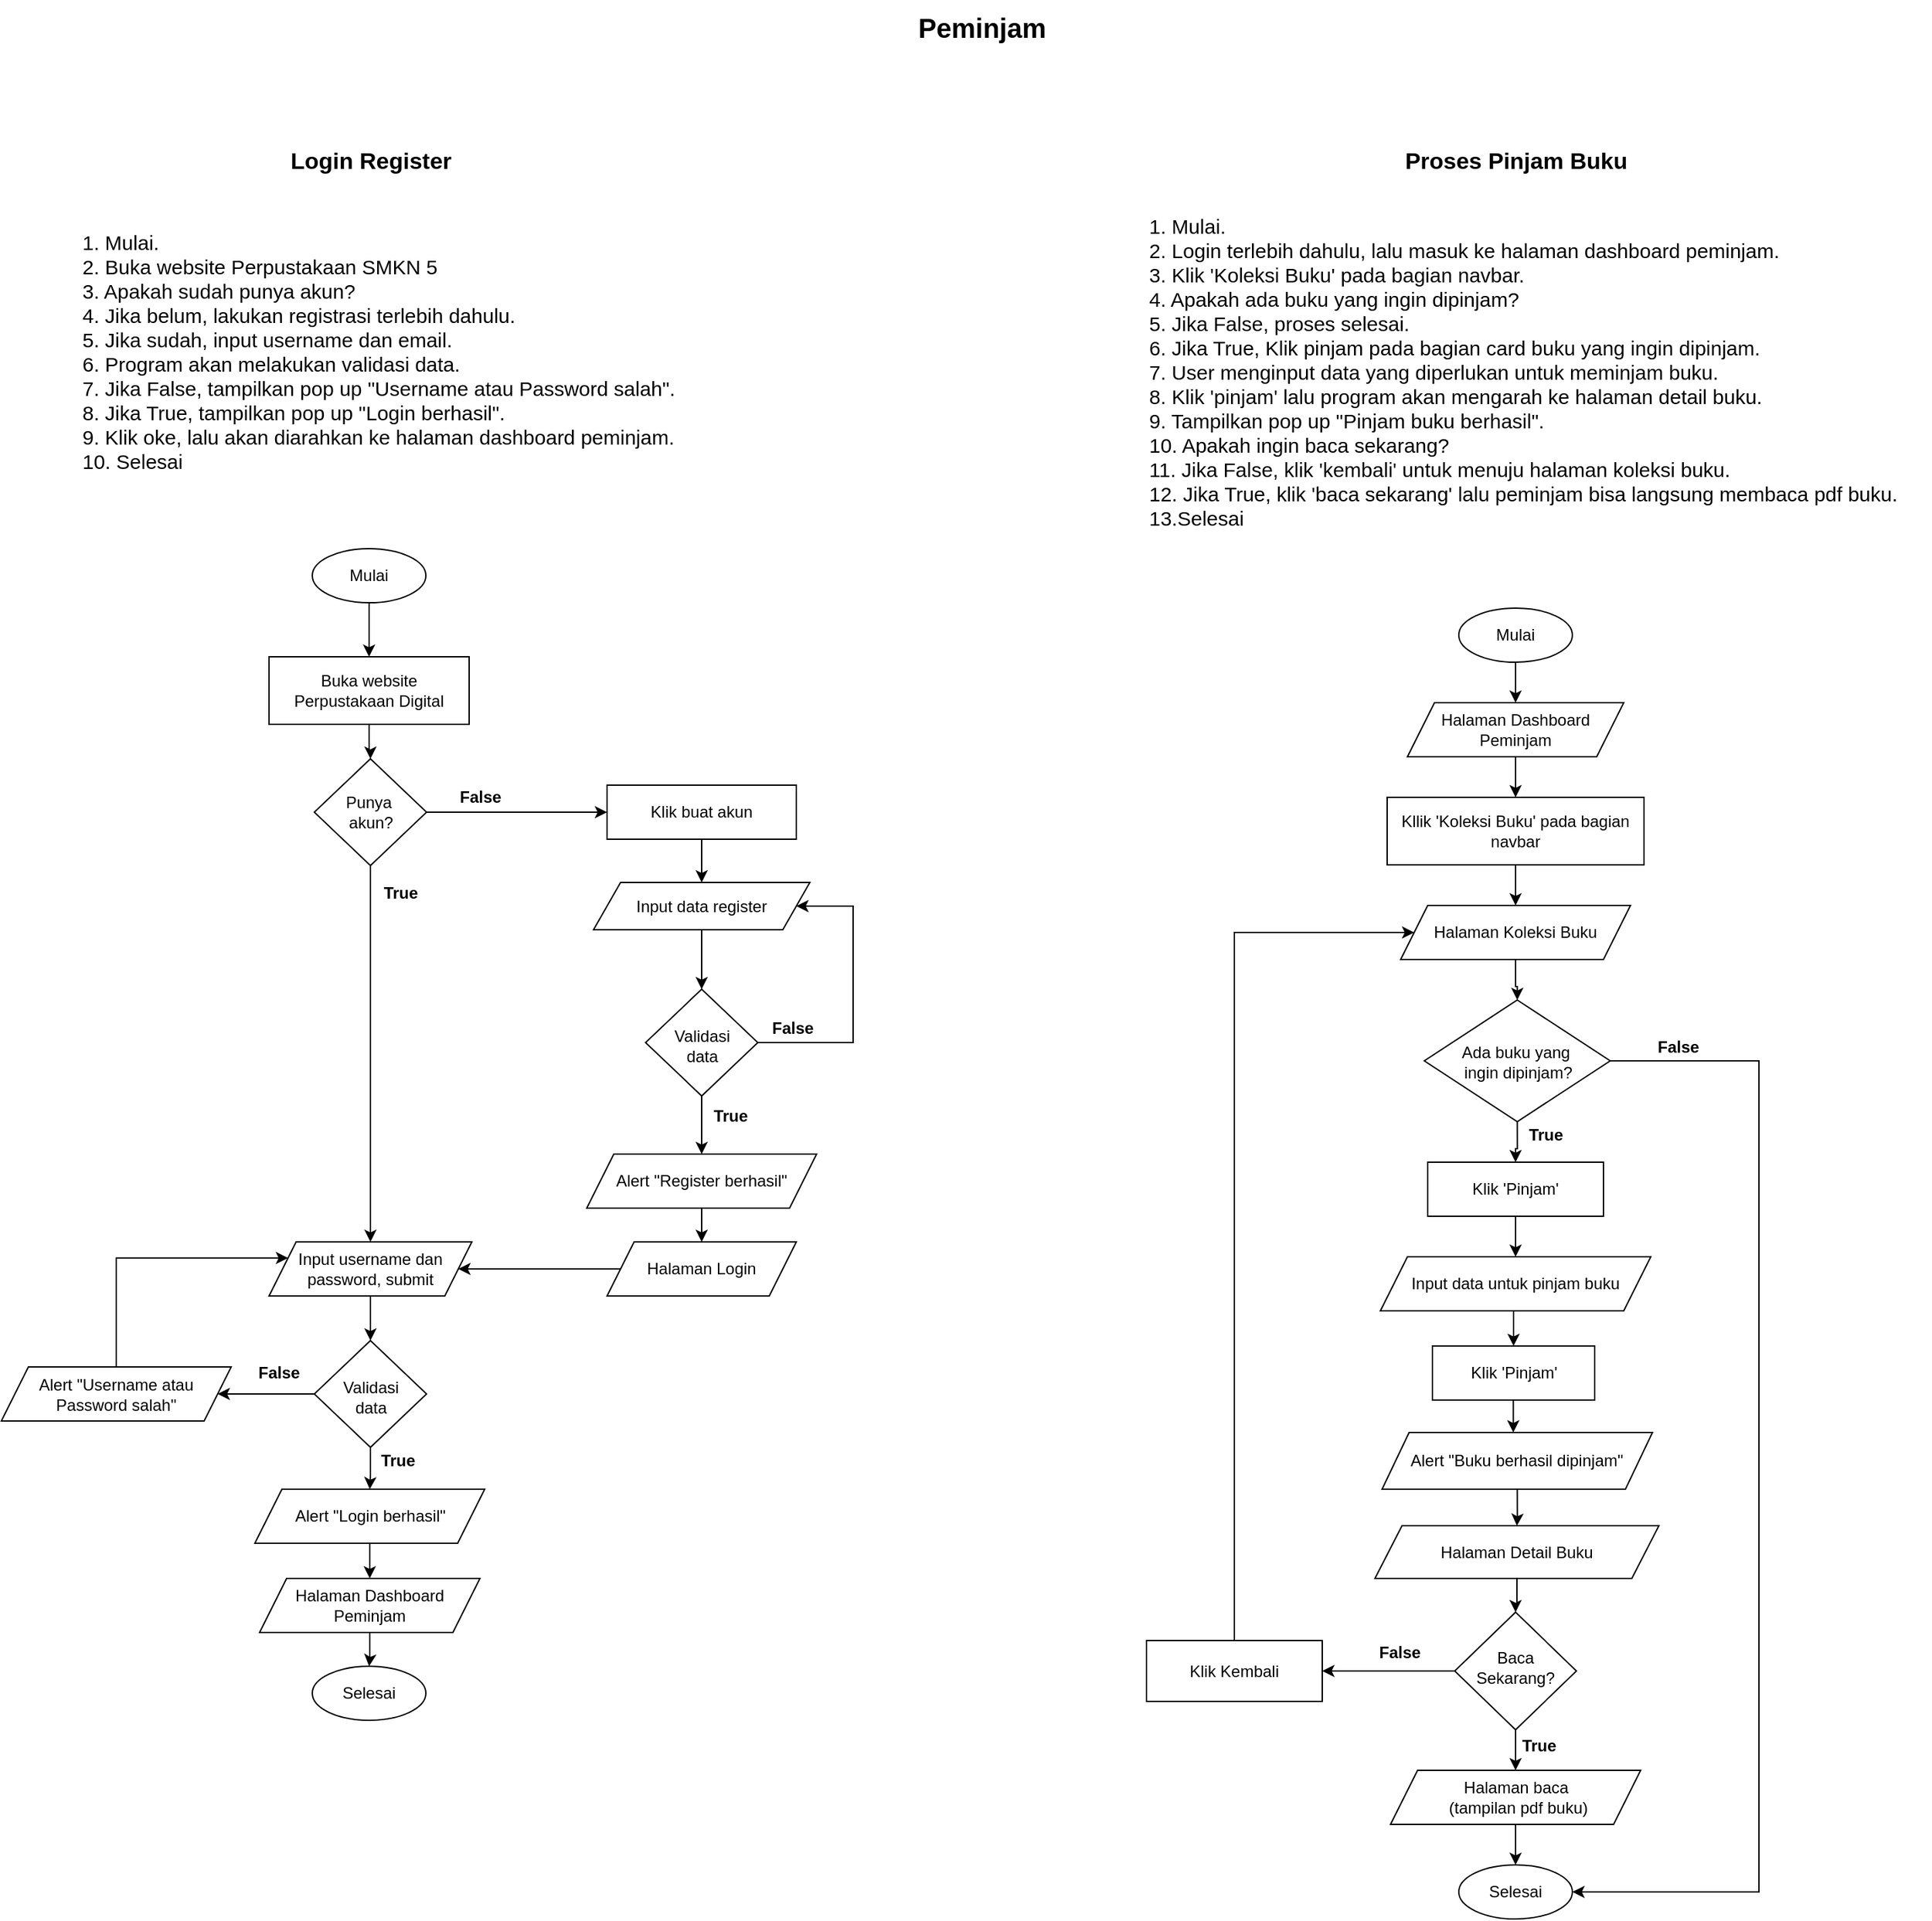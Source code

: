 <mxfile version="23.1.5" type="device">
  <diagram name="Halaman-1" id="NMotUQtp5NM8E5jVaV6I">
    <mxGraphModel dx="2261" dy="844" grid="1" gridSize="10" guides="1" tooltips="0" connect="1" arrows="1" fold="1" page="1" pageScale="1" pageWidth="827" pageHeight="1169" math="0" shadow="0">
      <root>
        <mxCell id="0" />
        <mxCell id="1" parent="0" />
        <mxCell id="I0HaHRZqdGVSaZCWYqxj-4" style="edgeStyle=orthogonalEdgeStyle;rounded=0;orthogonalLoop=1;jettySize=auto;html=1;exitX=0.5;exitY=1;exitDx=0;exitDy=0;" parent="1" source="EIjDuNsSnaDYx7d_NEFl-1" target="EIjDuNsSnaDYx7d_NEFl-6" edge="1">
          <mxGeometry relative="1" as="geometry" />
        </mxCell>
        <mxCell id="EIjDuNsSnaDYx7d_NEFl-1" value="Mulai" style="ellipse;whiteSpace=wrap;html=1;" parent="1" vertex="1">
          <mxGeometry x="120" y="426" width="84" height="40" as="geometry" />
        </mxCell>
        <mxCell id="EIjDuNsSnaDYx7d_NEFl-2" value="Peminjam" style="text;html=1;align=center;verticalAlign=middle;resizable=0;points=[];autosize=1;strokeColor=none;fillColor=none;strokeWidth=2;fontStyle=1;fontSize=20;" parent="1" vertex="1">
          <mxGeometry x="560" y="20" width="110" height="40" as="geometry" />
        </mxCell>
        <mxCell id="I0HaHRZqdGVSaZCWYqxj-6" style="edgeStyle=orthogonalEdgeStyle;rounded=0;orthogonalLoop=1;jettySize=auto;html=1;" parent="1" source="EIjDuNsSnaDYx7d_NEFl-5" target="I0HaHRZqdGVSaZCWYqxj-2" edge="1">
          <mxGeometry relative="1" as="geometry" />
        </mxCell>
        <mxCell id="XJWkW1VqAEuBH8v-wyQa-1" style="edgeStyle=orthogonalEdgeStyle;rounded=0;orthogonalLoop=1;jettySize=auto;html=1;exitX=0.5;exitY=1;exitDx=0;exitDy=0;entryX=0.5;entryY=0;entryDx=0;entryDy=0;" parent="1" source="EIjDuNsSnaDYx7d_NEFl-5" target="I0HaHRZqdGVSaZCWYqxj-1" edge="1">
          <mxGeometry relative="1" as="geometry" />
        </mxCell>
        <mxCell id="EIjDuNsSnaDYx7d_NEFl-5" value="Punya&amp;nbsp;&lt;div&gt;akun?&lt;/div&gt;" style="rhombus;whiteSpace=wrap;html=1;" parent="1" vertex="1">
          <mxGeometry x="121.5" y="581.5" width="83" height="79" as="geometry" />
        </mxCell>
        <mxCell id="I0HaHRZqdGVSaZCWYqxj-5" style="edgeStyle=orthogonalEdgeStyle;rounded=0;orthogonalLoop=1;jettySize=auto;html=1;exitX=0.5;exitY=1;exitDx=0;exitDy=0;" parent="1" source="EIjDuNsSnaDYx7d_NEFl-6" target="EIjDuNsSnaDYx7d_NEFl-5" edge="1">
          <mxGeometry relative="1" as="geometry" />
        </mxCell>
        <mxCell id="EIjDuNsSnaDYx7d_NEFl-6" value="Buka website Perpustakaan Digital" style="rounded=0;whiteSpace=wrap;html=1;" parent="1" vertex="1">
          <mxGeometry x="88" y="506" width="148" height="50" as="geometry" />
        </mxCell>
        <mxCell id="dh7ha7C88AHixMhi9Z83-2" style="edgeStyle=orthogonalEdgeStyle;rounded=0;orthogonalLoop=1;jettySize=auto;html=1;exitX=0.5;exitY=1;exitDx=0;exitDy=0;" parent="1" source="EIjDuNsSnaDYx7d_NEFl-7" target="dh7ha7C88AHixMhi9Z83-1" edge="1">
          <mxGeometry relative="1" as="geometry" />
        </mxCell>
        <mxCell id="EIjDuNsSnaDYx7d_NEFl-7" value="Input data register" style="shape=parallelogram;perimeter=parallelogramPerimeter;whiteSpace=wrap;html=1;fixedSize=1;" parent="1" vertex="1">
          <mxGeometry x="328" y="673" width="160" height="35" as="geometry" />
        </mxCell>
        <mxCell id="dh7ha7C88AHixMhi9Z83-8" style="edgeStyle=orthogonalEdgeStyle;rounded=0;orthogonalLoop=1;jettySize=auto;html=1;exitX=0.5;exitY=1;exitDx=0;exitDy=0;" parent="1" source="I0HaHRZqdGVSaZCWYqxj-1" target="dh7ha7C88AHixMhi9Z83-7" edge="1">
          <mxGeometry relative="1" as="geometry" />
        </mxCell>
        <mxCell id="I0HaHRZqdGVSaZCWYqxj-1" value="Input username dan password, submit" style="shape=parallelogram;perimeter=parallelogramPerimeter;whiteSpace=wrap;html=1;fixedSize=1;" parent="1" vertex="1">
          <mxGeometry x="88" y="939" width="150" height="40" as="geometry" />
        </mxCell>
        <mxCell id="I0HaHRZqdGVSaZCWYqxj-7" style="edgeStyle=orthogonalEdgeStyle;rounded=0;orthogonalLoop=1;jettySize=auto;html=1;exitX=0.5;exitY=1;exitDx=0;exitDy=0;" parent="1" source="I0HaHRZqdGVSaZCWYqxj-2" target="EIjDuNsSnaDYx7d_NEFl-7" edge="1">
          <mxGeometry relative="1" as="geometry" />
        </mxCell>
        <mxCell id="I0HaHRZqdGVSaZCWYqxj-2" value="Klik buat akun" style="rounded=0;whiteSpace=wrap;html=1;" parent="1" vertex="1">
          <mxGeometry x="338" y="601" width="140" height="40" as="geometry" />
        </mxCell>
        <mxCell id="I0HaHRZqdGVSaZCWYqxj-11" style="edgeStyle=orthogonalEdgeStyle;rounded=0;orthogonalLoop=1;jettySize=auto;html=1;exitX=0;exitY=0.5;exitDx=0;exitDy=0;" parent="1" source="I0HaHRZqdGVSaZCWYqxj-9" target="I0HaHRZqdGVSaZCWYqxj-1" edge="1">
          <mxGeometry relative="1" as="geometry" />
        </mxCell>
        <mxCell id="I0HaHRZqdGVSaZCWYqxj-9" value="Halaman Login" style="shape=parallelogram;perimeter=parallelogramPerimeter;whiteSpace=wrap;html=1;fixedSize=1;" parent="1" vertex="1">
          <mxGeometry x="338" y="939" width="140" height="40" as="geometry" />
        </mxCell>
        <mxCell id="_yni4mFAdDJAUdRr_T2--6" style="edgeStyle=orthogonalEdgeStyle;rounded=0;orthogonalLoop=1;jettySize=auto;html=1;exitX=0.5;exitY=1;exitDx=0;exitDy=0;" parent="1" source="XJWkW1VqAEuBH8v-wyQa-3" target="_yni4mFAdDJAUdRr_T2--5" edge="1">
          <mxGeometry relative="1" as="geometry" />
        </mxCell>
        <mxCell id="XJWkW1VqAEuBH8v-wyQa-3" value="Halaman Dashboard Peminjam" style="shape=parallelogram;perimeter=parallelogramPerimeter;whiteSpace=wrap;html=1;fixedSize=1;" parent="1" vertex="1">
          <mxGeometry x="81" y="1188" width="163" height="40" as="geometry" />
        </mxCell>
        <mxCell id="_yni4mFAdDJAUdRr_T2--1" value="Login Register" style="text;html=1;align=center;verticalAlign=middle;resizable=0;points=[];autosize=1;strokeColor=none;fillColor=none;strokeWidth=2;fontStyle=1;fontSize=17;" parent="1" vertex="1">
          <mxGeometry x="98" y="125" width="130" height="30" as="geometry" />
        </mxCell>
        <mxCell id="_yni4mFAdDJAUdRr_T2--2" value="True" style="text;html=1;align=center;verticalAlign=middle;resizable=0;points=[];autosize=1;strokeColor=none;fillColor=none;fontStyle=1" parent="1" vertex="1">
          <mxGeometry x="160" y="666" width="50" height="30" as="geometry" />
        </mxCell>
        <mxCell id="_yni4mFAdDJAUdRr_T2--3" value="False" style="text;html=1;align=center;verticalAlign=middle;resizable=0;points=[];autosize=1;strokeColor=none;fillColor=none;fontStyle=1" parent="1" vertex="1">
          <mxGeometry x="219" y="595" width="50" height="30" as="geometry" />
        </mxCell>
        <mxCell id="_yni4mFAdDJAUdRr_T2--4" value="Proses Pinjam Buku" style="text;html=1;align=center;verticalAlign=middle;resizable=0;points=[];autosize=1;strokeColor=none;fillColor=none;strokeWidth=2;fontStyle=1;fontSize=17;" parent="1" vertex="1">
          <mxGeometry x="920" y="125" width="180" height="30" as="geometry" />
        </mxCell>
        <mxCell id="_yni4mFAdDJAUdRr_T2--5" value="Selesai" style="ellipse;whiteSpace=wrap;html=1;" parent="1" vertex="1">
          <mxGeometry x="120" y="1253" width="84" height="40" as="geometry" />
        </mxCell>
        <mxCell id="_yni4mFAdDJAUdRr_T2--13" style="edgeStyle=orthogonalEdgeStyle;rounded=0;orthogonalLoop=1;jettySize=auto;html=1;exitX=0.5;exitY=1;exitDx=0;exitDy=0;entryX=0.5;entryY=0;entryDx=0;entryDy=0;" parent="1" source="_yni4mFAdDJAUdRr_T2--7" target="_yni4mFAdDJAUdRr_T2--8" edge="1">
          <mxGeometry relative="1" as="geometry" />
        </mxCell>
        <mxCell id="_yni4mFAdDJAUdRr_T2--7" value="Mulai" style="ellipse;whiteSpace=wrap;html=1;" parent="1" vertex="1">
          <mxGeometry x="968" y="470" width="84" height="40" as="geometry" />
        </mxCell>
        <mxCell id="_yni4mFAdDJAUdRr_T2--14" style="edgeStyle=orthogonalEdgeStyle;rounded=0;orthogonalLoop=1;jettySize=auto;html=1;exitX=0.5;exitY=1;exitDx=0;exitDy=0;" parent="1" source="_yni4mFAdDJAUdRr_T2--8" target="_yni4mFAdDJAUdRr_T2--9" edge="1">
          <mxGeometry relative="1" as="geometry" />
        </mxCell>
        <mxCell id="_yni4mFAdDJAUdRr_T2--8" value="Halaman Dashboard Peminjam" style="shape=parallelogram;perimeter=parallelogramPerimeter;whiteSpace=wrap;html=1;fixedSize=1;" parent="1" vertex="1">
          <mxGeometry x="930" y="540" width="160" height="40" as="geometry" />
        </mxCell>
        <mxCell id="_yni4mFAdDJAUdRr_T2--15" style="edgeStyle=orthogonalEdgeStyle;rounded=0;orthogonalLoop=1;jettySize=auto;html=1;exitX=0.5;exitY=1;exitDx=0;exitDy=0;" parent="1" source="_yni4mFAdDJAUdRr_T2--9" target="_yni4mFAdDJAUdRr_T2--10" edge="1">
          <mxGeometry relative="1" as="geometry" />
        </mxCell>
        <mxCell id="_yni4mFAdDJAUdRr_T2--9" value="Kllik &#39;Koleksi Buku&#39; pada bagian navbar" style="rounded=0;whiteSpace=wrap;html=1;" parent="1" vertex="1">
          <mxGeometry x="915" y="610" width="190" height="50" as="geometry" />
        </mxCell>
        <mxCell id="_yni4mFAdDJAUdRr_T2--16" style="edgeStyle=orthogonalEdgeStyle;rounded=0;orthogonalLoop=1;jettySize=auto;html=1;" parent="1" source="_yni4mFAdDJAUdRr_T2--10" target="_yni4mFAdDJAUdRr_T2--11" edge="1">
          <mxGeometry relative="1" as="geometry" />
        </mxCell>
        <mxCell id="_yni4mFAdDJAUdRr_T2--10" value="Halaman Koleksi Buku" style="shape=parallelogram;perimeter=parallelogramPerimeter;whiteSpace=wrap;html=1;fixedSize=1;" parent="1" vertex="1">
          <mxGeometry x="925" y="690" width="170" height="40" as="geometry" />
        </mxCell>
        <mxCell id="_yni4mFAdDJAUdRr_T2--19" style="edgeStyle=orthogonalEdgeStyle;rounded=0;orthogonalLoop=1;jettySize=auto;html=1;exitX=0.5;exitY=1;exitDx=0;exitDy=0;" parent="1" source="_yni4mFAdDJAUdRr_T2--11" target="_yni4mFAdDJAUdRr_T2--12" edge="1">
          <mxGeometry relative="1" as="geometry" />
        </mxCell>
        <mxCell id="_yni4mFAdDJAUdRr_T2--30" style="edgeStyle=orthogonalEdgeStyle;rounded=0;orthogonalLoop=1;jettySize=auto;html=1;entryX=1;entryY=0.5;entryDx=0;entryDy=0;" parent="1" source="_yni4mFAdDJAUdRr_T2--11" target="_yni4mFAdDJAUdRr_T2--37" edge="1">
          <mxGeometry relative="1" as="geometry">
            <mxPoint x="1180" y="1260" as="targetPoint" />
            <Array as="points">
              <mxPoint x="1190" y="805" />
              <mxPoint x="1190" y="1420" />
            </Array>
          </mxGeometry>
        </mxCell>
        <mxCell id="_yni4mFAdDJAUdRr_T2--11" value="Ada buku yang&amp;nbsp;&lt;div&gt;ingin dipinjam?&lt;/div&gt;" style="rhombus;whiteSpace=wrap;html=1;spacingTop=2;" parent="1" vertex="1">
          <mxGeometry x="942.5" y="760" width="137.5" height="90" as="geometry" />
        </mxCell>
        <mxCell id="_yni4mFAdDJAUdRr_T2--20" style="edgeStyle=orthogonalEdgeStyle;rounded=0;orthogonalLoop=1;jettySize=auto;html=1;exitX=0.5;exitY=1;exitDx=0;exitDy=0;" parent="1" source="_yni4mFAdDJAUdRr_T2--12" target="_yni4mFAdDJAUdRr_T2--17" edge="1">
          <mxGeometry relative="1" as="geometry" />
        </mxCell>
        <mxCell id="_yni4mFAdDJAUdRr_T2--12" value="Klik &#39;Pinjam&#39;" style="rounded=0;whiteSpace=wrap;html=1;" parent="1" vertex="1">
          <mxGeometry x="945" y="880" width="130" height="40" as="geometry" />
        </mxCell>
        <mxCell id="_fAwio0aa2FTBpv8Htl8-7" style="edgeStyle=orthogonalEdgeStyle;rounded=0;orthogonalLoop=1;jettySize=auto;html=1;exitX=0.5;exitY=1;exitDx=0;exitDy=0;entryX=0.5;entryY=0;entryDx=0;entryDy=0;" parent="1" source="_yni4mFAdDJAUdRr_T2--17" target="_fAwio0aa2FTBpv8Htl8-3" edge="1">
          <mxGeometry relative="1" as="geometry" />
        </mxCell>
        <mxCell id="_yni4mFAdDJAUdRr_T2--17" value="Input data untuk pinjam buku" style="shape=parallelogram;perimeter=parallelogramPerimeter;whiteSpace=wrap;html=1;fixedSize=1;" parent="1" vertex="1">
          <mxGeometry x="910" y="950" width="200" height="40" as="geometry" />
        </mxCell>
        <mxCell id="_fAwio0aa2FTBpv8Htl8-14" style="edgeStyle=orthogonalEdgeStyle;rounded=0;orthogonalLoop=1;jettySize=auto;html=1;exitX=0.5;exitY=0;exitDx=0;exitDy=0;entryX=0;entryY=0.5;entryDx=0;entryDy=0;" parent="1" source="_yni4mFAdDJAUdRr_T2--24" target="_yni4mFAdDJAUdRr_T2--10" edge="1">
          <mxGeometry relative="1" as="geometry">
            <Array as="points">
              <mxPoint x="802" y="710" />
            </Array>
          </mxGeometry>
        </mxCell>
        <mxCell id="_yni4mFAdDJAUdRr_T2--24" value="Klik Kembali" style="rounded=0;whiteSpace=wrap;html=1;" parent="1" vertex="1">
          <mxGeometry x="737" y="1234" width="130" height="45" as="geometry" />
        </mxCell>
        <mxCell id="_fAwio0aa2FTBpv8Htl8-10" style="edgeStyle=orthogonalEdgeStyle;rounded=0;orthogonalLoop=1;jettySize=auto;html=1;exitX=0.5;exitY=1;exitDx=0;exitDy=0;" parent="1" source="_yni4mFAdDJAUdRr_T2--27" target="_fAwio0aa2FTBpv8Htl8-5" edge="1">
          <mxGeometry relative="1" as="geometry" />
        </mxCell>
        <mxCell id="_yni4mFAdDJAUdRr_T2--27" value="Halaman Detail Buku" style="shape=parallelogram;perimeter=parallelogramPerimeter;whiteSpace=wrap;html=1;fixedSize=1;" parent="1" vertex="1">
          <mxGeometry x="906" y="1149" width="210" height="39" as="geometry" />
        </mxCell>
        <mxCell id="_fAwio0aa2FTBpv8Htl8-9" style="edgeStyle=orthogonalEdgeStyle;rounded=0;orthogonalLoop=1;jettySize=auto;html=1;exitX=0.5;exitY=1;exitDx=0;exitDy=0;" parent="1" source="_yni4mFAdDJAUdRr_T2--29" target="_yni4mFAdDJAUdRr_T2--27" edge="1">
          <mxGeometry relative="1" as="geometry" />
        </mxCell>
        <mxCell id="_yni4mFAdDJAUdRr_T2--29" value="Alert &quot;Buku berhasil dipinjam&quot;" style="shape=parallelogram;perimeter=parallelogramPerimeter;whiteSpace=wrap;html=1;fixedSize=1;" parent="1" vertex="1">
          <mxGeometry x="911.25" y="1080" width="200" height="42" as="geometry" />
        </mxCell>
        <mxCell id="_yni4mFAdDJAUdRr_T2--37" value="Selesai" style="ellipse;whiteSpace=wrap;html=1;" parent="1" vertex="1">
          <mxGeometry x="968" y="1400" width="84" height="40" as="geometry" />
        </mxCell>
        <mxCell id="_yni4mFAdDJAUdRr_T2--39" value="True" style="text;html=1;align=center;verticalAlign=middle;resizable=0;points=[];autosize=1;strokeColor=none;fillColor=none;fontStyle=1" parent="1" vertex="1">
          <mxGeometry x="1007" y="845" width="50" height="30" as="geometry" />
        </mxCell>
        <mxCell id="_yni4mFAdDJAUdRr_T2--40" value="False" style="text;html=1;align=center;verticalAlign=middle;resizable=0;points=[];autosize=1;strokeColor=none;fillColor=none;fontStyle=1" parent="1" vertex="1">
          <mxGeometry x="1105" y="780" width="50" height="30" as="geometry" />
        </mxCell>
        <mxCell id="_6E-92COT0cPlGWKYXza-12" style="edgeStyle=orthogonalEdgeStyle;rounded=0;orthogonalLoop=1;jettySize=auto;html=1;exitX=0.5;exitY=1;exitDx=0;exitDy=0;" parent="1" source="_6E-92COT0cPlGWKYXza-10" target="I0HaHRZqdGVSaZCWYqxj-9" edge="1">
          <mxGeometry relative="1" as="geometry" />
        </mxCell>
        <mxCell id="_6E-92COT0cPlGWKYXza-10" value="Alert &quot;Register berhasil&quot;" style="shape=parallelogram;perimeter=parallelogramPerimeter;whiteSpace=wrap;html=1;fixedSize=1;" parent="1" vertex="1">
          <mxGeometry x="323" y="874" width="170" height="40" as="geometry" />
        </mxCell>
        <mxCell id="_6E-92COT0cPlGWKYXza-15" style="edgeStyle=orthogonalEdgeStyle;rounded=0;orthogonalLoop=1;jettySize=auto;html=1;exitX=0.5;exitY=1;exitDx=0;exitDy=0;" parent="1" source="_6E-92COT0cPlGWKYXza-13" target="XJWkW1VqAEuBH8v-wyQa-3" edge="1">
          <mxGeometry relative="1" as="geometry" />
        </mxCell>
        <mxCell id="_6E-92COT0cPlGWKYXza-13" value="Alert &quot;Login berhasil&quot;" style="shape=parallelogram;perimeter=parallelogramPerimeter;whiteSpace=wrap;html=1;fixedSize=1;" parent="1" vertex="1">
          <mxGeometry x="77.5" y="1122" width="170" height="40" as="geometry" />
        </mxCell>
        <mxCell id="dh7ha7C88AHixMhi9Z83-3" style="edgeStyle=orthogonalEdgeStyle;rounded=0;orthogonalLoop=1;jettySize=auto;html=1;exitX=0.5;exitY=1;exitDx=0;exitDy=0;" parent="1" source="dh7ha7C88AHixMhi9Z83-1" target="_6E-92COT0cPlGWKYXza-10" edge="1">
          <mxGeometry relative="1" as="geometry" />
        </mxCell>
        <mxCell id="dh7ha7C88AHixMhi9Z83-17" style="edgeStyle=orthogonalEdgeStyle;rounded=0;orthogonalLoop=1;jettySize=auto;html=1;exitX=1;exitY=0.5;exitDx=0;exitDy=0;entryX=1;entryY=0.5;entryDx=0;entryDy=0;" parent="1" source="dh7ha7C88AHixMhi9Z83-1" target="EIjDuNsSnaDYx7d_NEFl-7" edge="1">
          <mxGeometry relative="1" as="geometry">
            <Array as="points">
              <mxPoint x="520" y="792" />
              <mxPoint x="520" y="690" />
            </Array>
          </mxGeometry>
        </mxCell>
        <mxCell id="dh7ha7C88AHixMhi9Z83-1" value="Validasi&lt;div&gt;data&lt;/div&gt;" style="rhombus;whiteSpace=wrap;html=1;spacingTop=5;" parent="1" vertex="1">
          <mxGeometry x="366.5" y="752" width="83" height="79" as="geometry" />
        </mxCell>
        <mxCell id="dh7ha7C88AHixMhi9Z83-4" value="True" style="text;html=1;align=center;verticalAlign=middle;resizable=0;points=[];autosize=1;strokeColor=none;fillColor=none;fontStyle=1" parent="1" vertex="1">
          <mxGeometry x="404" y="831" width="50" height="30" as="geometry" />
        </mxCell>
        <mxCell id="dh7ha7C88AHixMhi9Z83-6" value="False" style="text;html=1;align=center;verticalAlign=middle;resizable=0;points=[];autosize=1;strokeColor=none;fillColor=none;fontStyle=1" parent="1" vertex="1">
          <mxGeometry x="449.5" y="766" width="50" height="30" as="geometry" />
        </mxCell>
        <mxCell id="dh7ha7C88AHixMhi9Z83-9" style="edgeStyle=orthogonalEdgeStyle;rounded=0;orthogonalLoop=1;jettySize=auto;html=1;exitX=0.5;exitY=1;exitDx=0;exitDy=0;" parent="1" source="dh7ha7C88AHixMhi9Z83-7" target="_6E-92COT0cPlGWKYXza-13" edge="1">
          <mxGeometry relative="1" as="geometry" />
        </mxCell>
        <mxCell id="dh7ha7C88AHixMhi9Z83-14" style="edgeStyle=orthogonalEdgeStyle;rounded=0;orthogonalLoop=1;jettySize=auto;html=1;exitX=0;exitY=0.5;exitDx=0;exitDy=0;" parent="1" source="dh7ha7C88AHixMhi9Z83-7" target="dh7ha7C88AHixMhi9Z83-13" edge="1">
          <mxGeometry relative="1" as="geometry" />
        </mxCell>
        <mxCell id="dh7ha7C88AHixMhi9Z83-7" value="Validasi&lt;div&gt;data&lt;/div&gt;" style="rhombus;whiteSpace=wrap;html=1;spacingTop=5;" parent="1" vertex="1">
          <mxGeometry x="121.5" y="1012" width="83" height="79" as="geometry" />
        </mxCell>
        <mxCell id="dh7ha7C88AHixMhi9Z83-10" value="True" style="text;html=1;align=center;verticalAlign=middle;resizable=0;points=[];autosize=1;strokeColor=none;fillColor=none;fontStyle=1" parent="1" vertex="1">
          <mxGeometry x="158" y="1086" width="50" height="30" as="geometry" />
        </mxCell>
        <mxCell id="dh7ha7C88AHixMhi9Z83-12" value="False" style="text;html=1;align=center;verticalAlign=middle;resizable=0;points=[];autosize=1;strokeColor=none;fillColor=none;fontStyle=1" parent="1" vertex="1">
          <mxGeometry x="70" y="1021" width="50" height="30" as="geometry" />
        </mxCell>
        <mxCell id="dh7ha7C88AHixMhi9Z83-16" style="edgeStyle=orthogonalEdgeStyle;rounded=0;orthogonalLoop=1;jettySize=auto;html=1;entryX=0;entryY=0.25;entryDx=0;entryDy=0;" parent="1" source="dh7ha7C88AHixMhi9Z83-13" target="I0HaHRZqdGVSaZCWYqxj-1" edge="1">
          <mxGeometry relative="1" as="geometry">
            <Array as="points">
              <mxPoint x="-25" y="951" />
            </Array>
          </mxGeometry>
        </mxCell>
        <mxCell id="dh7ha7C88AHixMhi9Z83-13" value="Alert &quot;Username atau Password salah&quot;" style="shape=parallelogram;perimeter=parallelogramPerimeter;whiteSpace=wrap;html=1;fixedSize=1;" parent="1" vertex="1">
          <mxGeometry x="-110" y="1031.5" width="170" height="40" as="geometry" />
        </mxCell>
        <mxCell id="_fAwio0aa2FTBpv8Htl8-1" value="1. Mulai.&lt;div&gt;2. Buka website Perpustakaan SMKN 5&lt;/div&gt;&lt;div&gt;3. Apakah sudah punya akun?&lt;/div&gt;&lt;div&gt;4. Jika belum, lakukan registrasi terlebih dahulu.&lt;/div&gt;&lt;div&gt;5. Jika sudah, input username dan email.&lt;/div&gt;&lt;div&gt;6. Program akan melakukan validasi data.&lt;/div&gt;&lt;div&gt;7. Jika False, tampilkan pop up &quot;Username atau Password salah&quot;.&lt;/div&gt;&lt;div&gt;8. Jika True, tampilkan pop up &quot;Login berhasil&quot;.&lt;/div&gt;&lt;div&gt;9. Klik oke, lalu akan diarahkan ke halaman dashboard peminjam.&lt;/div&gt;&lt;div&gt;10. Selesai&lt;/div&gt;" style="text;html=1;align=left;verticalAlign=middle;resizable=0;points=[];autosize=1;strokeColor=none;fillColor=none;fontSize=15;" parent="1" vertex="1">
          <mxGeometry x="-52" y="185" width="460" height="190" as="geometry" />
        </mxCell>
        <mxCell id="_fAwio0aa2FTBpv8Htl8-2" value="1. Mulai.&lt;div&gt;2. Login terlebih dahulu, lalu masuk ke halaman dashboard peminjam.&lt;br&gt;&lt;/div&gt;&lt;div&gt;3. Klik &#39;Koleksi Buku&#39; pada bagian navbar.&lt;/div&gt;&lt;div&gt;4. Apakah ada buku yang ingin dipinjam?&lt;/div&gt;&lt;div&gt;5. Jika False, proses selesai.&lt;/div&gt;&lt;div&gt;6. Jika True, Klik pinjam pada bagian card buku yang ingin dipinjam.&lt;/div&gt;&lt;div&gt;7. User menginput data yang diperlukan untuk meminjam buku.&lt;/div&gt;&lt;div&gt;8. Klik &#39;pinjam&#39; lalu program akan mengarah ke halaman detail buku.&lt;/div&gt;&lt;div&gt;9. Tampilkan pop up &quot;Pinjam buku berhasil&quot;.&lt;/div&gt;&lt;div&gt;10. Apakah ingin baca sekarang?&lt;/div&gt;&lt;div&gt;11. Jika False, klik &#39;kembali&#39; untuk menuju halaman koleksi buku.&lt;/div&gt;&lt;div&gt;12. Jika True, klik &#39;baca sekarang&#39; lalu peminjam bisa langsung membaca pdf buku.&lt;/div&gt;&lt;div&gt;13.Selesai&lt;/div&gt;" style="text;html=1;align=left;verticalAlign=middle;resizable=0;points=[];autosize=1;strokeColor=none;fillColor=none;fontSize=15;" parent="1" vertex="1">
          <mxGeometry x="737" y="170" width="580" height="250" as="geometry" />
        </mxCell>
        <mxCell id="_fAwio0aa2FTBpv8Htl8-8" style="edgeStyle=orthogonalEdgeStyle;rounded=0;orthogonalLoop=1;jettySize=auto;html=1;exitX=0.5;exitY=1;exitDx=0;exitDy=0;" parent="1" edge="1">
          <mxGeometry relative="1" as="geometry">
            <mxPoint x="1005.5" y="1056" as="sourcePoint" />
            <mxPoint x="1008.3" y="1080" as="targetPoint" />
          </mxGeometry>
        </mxCell>
        <mxCell id="_fAwio0aa2FTBpv8Htl8-3" value="Klik &#39;Pinjam&#39;" style="rounded=0;whiteSpace=wrap;html=1;" parent="1" vertex="1">
          <mxGeometry x="948.5" y="1016" width="120" height="40" as="geometry" />
        </mxCell>
        <mxCell id="_fAwio0aa2FTBpv8Htl8-11" style="edgeStyle=orthogonalEdgeStyle;rounded=0;orthogonalLoop=1;jettySize=auto;html=1;exitX=0.5;exitY=1;exitDx=0;exitDy=0;" parent="1" source="_fAwio0aa2FTBpv8Htl8-5" target="_fAwio0aa2FTBpv8Htl8-6" edge="1">
          <mxGeometry relative="1" as="geometry" />
        </mxCell>
        <mxCell id="_fAwio0aa2FTBpv8Htl8-13" style="edgeStyle=orthogonalEdgeStyle;rounded=0;orthogonalLoop=1;jettySize=auto;html=1;exitX=0;exitY=0.5;exitDx=0;exitDy=0;" parent="1" source="_fAwio0aa2FTBpv8Htl8-5" target="_yni4mFAdDJAUdRr_T2--24" edge="1">
          <mxGeometry relative="1" as="geometry" />
        </mxCell>
        <mxCell id="_fAwio0aa2FTBpv8Htl8-5" value="Baca Sekarang?" style="rhombus;whiteSpace=wrap;html=1;spacingTop=-6;" parent="1" vertex="1">
          <mxGeometry x="965" y="1213" width="90" height="87" as="geometry" />
        </mxCell>
        <mxCell id="_fAwio0aa2FTBpv8Htl8-12" style="edgeStyle=orthogonalEdgeStyle;rounded=0;orthogonalLoop=1;jettySize=auto;html=1;exitX=0.5;exitY=1;exitDx=0;exitDy=0;" parent="1" source="_fAwio0aa2FTBpv8Htl8-6" target="_yni4mFAdDJAUdRr_T2--37" edge="1">
          <mxGeometry relative="1" as="geometry" />
        </mxCell>
        <mxCell id="_fAwio0aa2FTBpv8Htl8-6" value="Halaman baca&lt;div&gt;&amp;nbsp;(tampilan pdf buku)&lt;/div&gt;" style="shape=parallelogram;perimeter=parallelogramPerimeter;whiteSpace=wrap;html=1;fixedSize=1;" parent="1" vertex="1">
          <mxGeometry x="917.5" y="1330" width="185" height="40" as="geometry" />
        </mxCell>
        <mxCell id="_fAwio0aa2FTBpv8Htl8-15" value="True" style="text;html=1;align=center;verticalAlign=middle;resizable=0;points=[];autosize=1;strokeColor=none;fillColor=none;fontStyle=1" parent="1" vertex="1">
          <mxGeometry x="1002" y="1297" width="50" height="30" as="geometry" />
        </mxCell>
        <mxCell id="_fAwio0aa2FTBpv8Htl8-17" value="False" style="text;html=1;align=center;verticalAlign=middle;resizable=0;points=[];autosize=1;strokeColor=none;fillColor=none;fontStyle=1" parent="1" vertex="1">
          <mxGeometry x="898.5" y="1228" width="50" height="30" as="geometry" />
        </mxCell>
      </root>
    </mxGraphModel>
  </diagram>
</mxfile>
